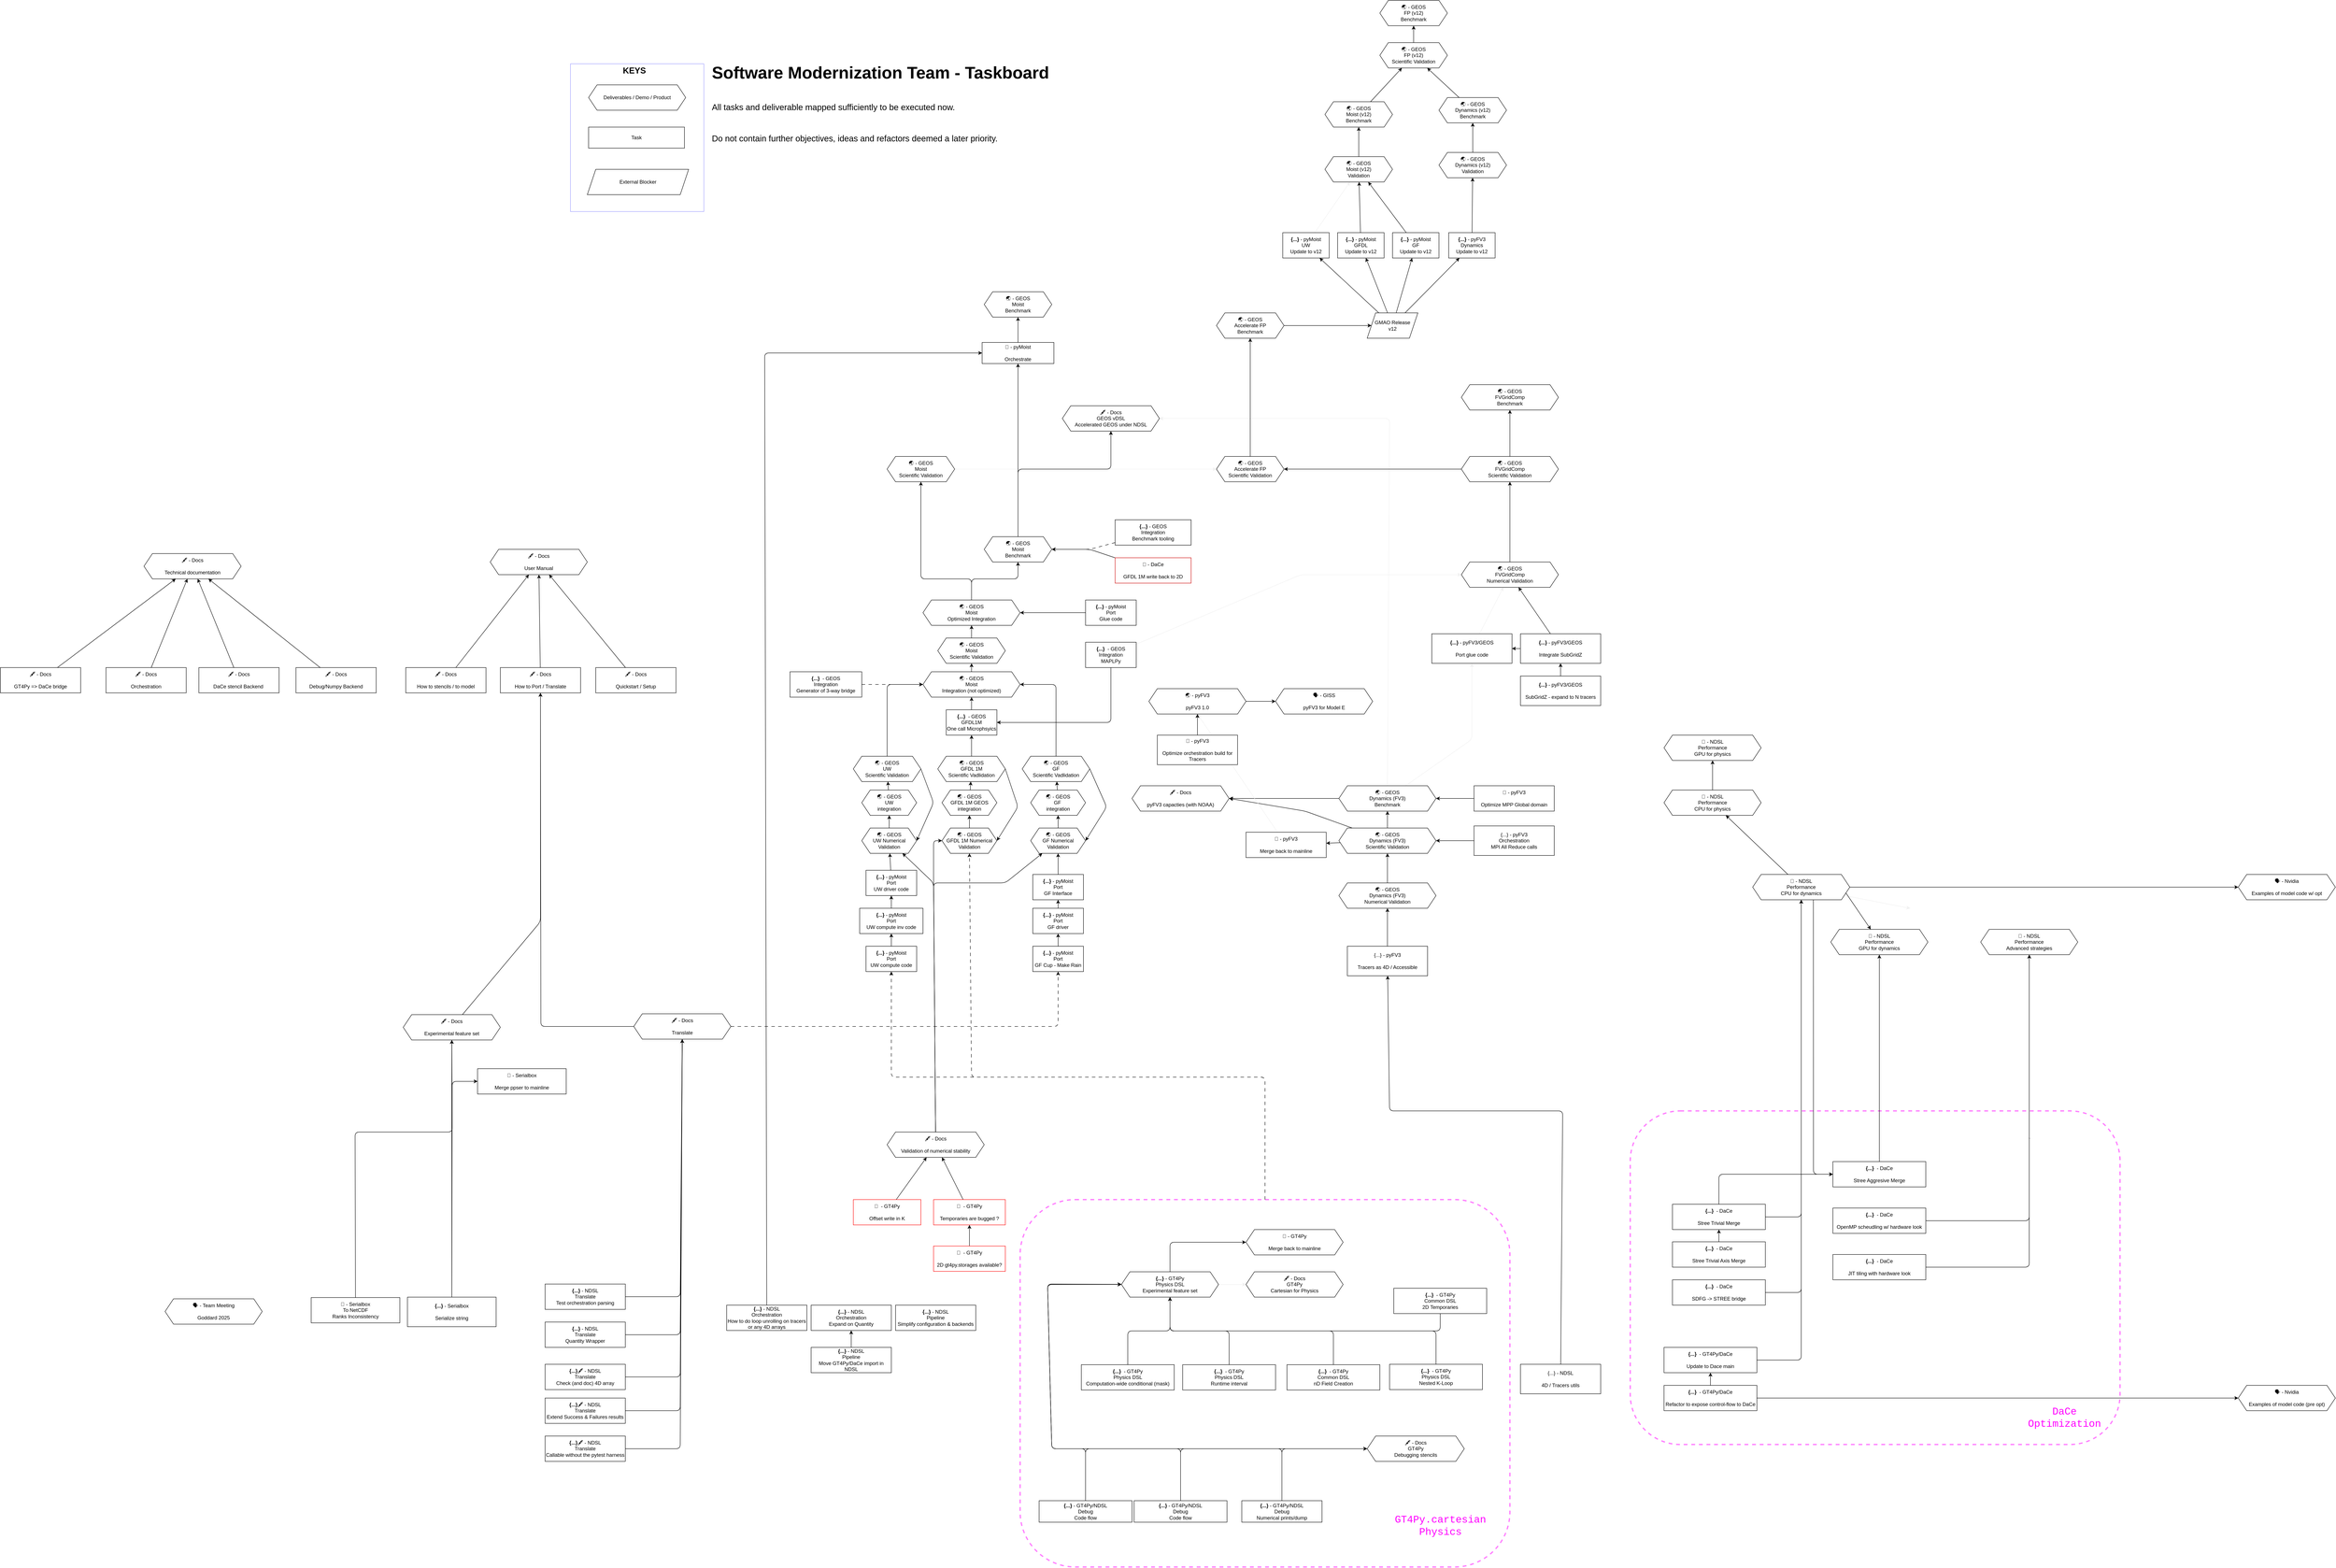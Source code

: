 <mxfile>
    <diagram id="Oi6eNHbNN4b7aSkW7Dm6" name="Page-1">
        <mxGraphModel dx="4875" dy="4030" grid="1" gridSize="10" guides="1" tooltips="1" connect="1" arrows="1" fold="1" page="0" pageScale="1" pageWidth="1169" pageHeight="827" math="0" shadow="0">
            <root>
                <mxCell id="0"/>
                <mxCell id="1" parent="0"/>
                <mxCell id="340" value="" style="rounded=1;whiteSpace=wrap;html=1;strokeColor=light-dark(#FF00FF,#66FFFF);dashed=1;fillColor=none;strokeWidth=3;opacity=50;" vertex="1" parent="1">
                    <mxGeometry x="2050" y="600" width="1160" height="790" as="geometry"/>
                </mxCell>
                <mxCell id="323" value="" style="rounded=1;whiteSpace=wrap;html=1;strokeColor=#FF00FF;dashed=1;fillColor=none;strokeWidth=3;opacity=50;" parent="1" vertex="1">
                    <mxGeometry x="605" y="810" width="1160" height="870" as="geometry"/>
                </mxCell>
                <mxCell id="31" style="edgeStyle=none;html=1;" parent="1" source="2" target="3" edge="1">
                    <mxGeometry relative="1" as="geometry"/>
                </mxCell>
                <mxCell id="2" value="🌏 - GEOS&lt;br&gt;UW Numerical Validation" style="shape=hexagon;perimeter=hexagonPerimeter2;whiteSpace=wrap;html=1;fixedSize=1;" parent="1" vertex="1">
                    <mxGeometry x="230" y="-70" width="130" height="60" as="geometry"/>
                </mxCell>
                <mxCell id="29" style="edgeStyle=none;html=1;" parent="1" source="3" target="4" edge="1">
                    <mxGeometry relative="1" as="geometry"/>
                </mxCell>
                <mxCell id="67" style="edgeStyle=none;html=1;exitX=1;exitY=0.5;exitDx=0;exitDy=0;entryX=1;entryY=0.5;entryDx=0;entryDy=0;" parent="1" source="4" target="2" edge="1">
                    <mxGeometry relative="1" as="geometry">
                        <Array as="points">
                            <mxPoint x="400" y="-130"/>
                        </Array>
                    </mxGeometry>
                </mxCell>
                <mxCell id="3" value="🌏 - GEOS&lt;br&gt;UW &lt;br&gt;integration" style="shape=hexagon;perimeter=hexagonPerimeter2;whiteSpace=wrap;html=1;fixedSize=1;" parent="1" vertex="1">
                    <mxGeometry x="230" y="-160" width="130" height="60" as="geometry"/>
                </mxCell>
                <mxCell id="25" style="edgeStyle=none;html=1;entryX=0;entryY=0.5;entryDx=0;entryDy=0;" parent="1" source="4" target="14" edge="1">
                    <mxGeometry relative="1" as="geometry">
                        <Array as="points">
                            <mxPoint x="290" y="-410"/>
                        </Array>
                    </mxGeometry>
                </mxCell>
                <mxCell id="4" value="🌏 - GEOS&lt;br&gt;UW &lt;br&gt;Scientific&amp;nbsp;Validation" style="shape=hexagon;perimeter=hexagonPerimeter2;whiteSpace=wrap;html=1;fixedSize=1;" parent="1" vertex="1">
                    <mxGeometry x="210" y="-240" width="160" height="60" as="geometry"/>
                </mxCell>
                <mxCell id="32" style="edgeStyle=none;html=1;" parent="1" source="5" target="6" edge="1">
                    <mxGeometry relative="1" as="geometry"/>
                </mxCell>
                <mxCell id="5" value="🌏 - GEOS&lt;br&gt;GFDL 1M Numerical Validation" style="shape=hexagon;perimeter=hexagonPerimeter2;whiteSpace=wrap;html=1;fixedSize=1;" parent="1" vertex="1">
                    <mxGeometry x="420" y="-70" width="130" height="60" as="geometry"/>
                </mxCell>
                <mxCell id="28" style="edgeStyle=none;html=1;" parent="1" source="6" target="7" edge="1">
                    <mxGeometry relative="1" as="geometry"/>
                </mxCell>
                <mxCell id="66" style="edgeStyle=none;html=1;exitX=1;exitY=0.5;exitDx=0;exitDy=0;entryX=1;entryY=0.5;entryDx=0;entryDy=0;" parent="1" source="7" target="5" edge="1">
                    <mxGeometry relative="1" as="geometry">
                        <Array as="points">
                            <mxPoint x="600" y="-120"/>
                        </Array>
                    </mxGeometry>
                </mxCell>
                <mxCell id="6" value="🌏 - GEOS&lt;br&gt;GFDL 1M&amp;nbsp;GEOS&lt;br&gt;integration" style="shape=hexagon;perimeter=hexagonPerimeter2;whiteSpace=wrap;html=1;fixedSize=1;" parent="1" vertex="1">
                    <mxGeometry x="420" y="-160" width="130" height="60" as="geometry"/>
                </mxCell>
                <mxCell id="26" style="edgeStyle=none;html=1;" parent="1" source="7" target="318" edge="1">
                    <mxGeometry relative="1" as="geometry">
                        <mxPoint x="485" y="-280" as="targetPoint"/>
                    </mxGeometry>
                </mxCell>
                <mxCell id="7" value="🌏 - GEOS&lt;span style=&quot;color: rgba(0, 0, 0, 0); font-family: monospace; font-size: 0px; text-align: start;&quot;&gt;%3CmxGraphModel%3E%3Croot%3E%3CmxCell%20id%3D%220%22%2F%3E%3CmxCell%20id%3D%221%22%20parent%3D%220%22%2F%3E%3CmxCell%20id%3D%222%22%20value%3D%22%F0%9F%8C%8F%26lt%3Bbr%26gt%3BGFDL%201M%26amp%3Bnbsp%3BGEOS%26lt%3Bbr%26gt%3BScientific%26amp%3Bnbsp%3BVadlidation%22%20style%3D%22shape%3Dhexagon%3Bperimeter%3DhexagonPerimeter2%3BwhiteSpace%3Dwrap%3Bhtml%3D1%3BfixedSize%3D1%3B%22%20vertex%3D%221%22%20parent%3D%221%22%3E%3CmxGeometry%20x%3D%22320%22%20y%3D%2210%22%20width%3D%22160%22%20height%3D%2260%22%20as%3D%22geometry%22%2F%3E%3C%2FmxCell%3E%3CmxCell%20id%3D%223%22%20value%3D%22%F0%9F%8C%8F%26lt%3Bbr%26gt%3BGF%20GEOS%26lt%3Bbr%26gt%3BScientific%26amp%3Bnbsp%3BVadlidation%22%20style%3D%22shape%3Dhexagon%3Bperimeter%3DhexagonPerimeter2%3BwhiteSpace%3Dwrap%3Bhtml%3D1%3BfixedSize%3D1%3B%22%20vertex%3D%221%22%20parent%3D%221%22%3E%3CmxGeometry%20x%3D%22505%22%20y%3D%2210%22%20width%3D%22160%22%20height%3D%2260%22%20as%3D%22geometry%22%2F%3E%3C%2FmxCell%3E%3C%2Froot%3E%3C%2FmxGraphModel%3E&lt;/span&gt;&lt;br&gt;GFDL 1M&lt;br&gt;Scientific&amp;nbsp;Vadlidation" style="shape=hexagon;perimeter=hexagonPerimeter2;whiteSpace=wrap;html=1;fixedSize=1;" parent="1" vertex="1">
                    <mxGeometry x="410" y="-240" width="160" height="60" as="geometry"/>
                </mxCell>
                <mxCell id="33" style="edgeStyle=none;html=1;" parent="1" source="8" target="9" edge="1">
                    <mxGeometry relative="1" as="geometry"/>
                </mxCell>
                <mxCell id="8" value="🌏 - GEOS&lt;br&gt;GF&amp;nbsp;Numerical Validation" style="shape=hexagon;perimeter=hexagonPerimeter2;whiteSpace=wrap;html=1;fixedSize=1;" parent="1" vertex="1">
                    <mxGeometry x="630" y="-70" width="130" height="60" as="geometry"/>
                </mxCell>
                <mxCell id="34" style="edgeStyle=none;html=1;" parent="1" source="9" target="10" edge="1">
                    <mxGeometry relative="1" as="geometry"/>
                </mxCell>
                <mxCell id="68" style="edgeStyle=none;html=1;exitX=1;exitY=0.5;exitDx=0;exitDy=0;entryX=1;entryY=0.5;entryDx=0;entryDy=0;" parent="1" source="10" target="8" edge="1">
                    <mxGeometry relative="1" as="geometry">
                        <Array as="points">
                            <mxPoint x="810" y="-120"/>
                        </Array>
                    </mxGeometry>
                </mxCell>
                <mxCell id="9" value="🌏 - GEOS&lt;br&gt;GF&amp;nbsp;&lt;br&gt;integration" style="shape=hexagon;perimeter=hexagonPerimeter2;whiteSpace=wrap;html=1;fixedSize=1;" parent="1" vertex="1">
                    <mxGeometry x="630" y="-160" width="130" height="60" as="geometry"/>
                </mxCell>
                <mxCell id="27" style="edgeStyle=none;html=1;entryX=1;entryY=0.5;entryDx=0;entryDy=0;" parent="1" source="10" target="14" edge="1">
                    <mxGeometry relative="1" as="geometry">
                        <Array as="points">
                            <mxPoint x="690" y="-410"/>
                        </Array>
                    </mxGeometry>
                </mxCell>
                <mxCell id="10" value="🌏 - GEOS&lt;br&gt;GF &lt;br&gt;Scientific&amp;nbsp;Vadlidation" style="shape=hexagon;perimeter=hexagonPerimeter2;whiteSpace=wrap;html=1;fixedSize=1;" parent="1" vertex="1">
                    <mxGeometry x="610" y="-240" width="160" height="60" as="geometry"/>
                </mxCell>
                <mxCell id="22" style="edgeStyle=none;html=1;" parent="1" source="13" target="15" edge="1">
                    <mxGeometry relative="1" as="geometry"/>
                </mxCell>
                <mxCell id="13" value="🌏 - GEOS&lt;br&gt;Moist&lt;br&gt;Scientific&amp;nbsp;Validation" style="shape=hexagon;perimeter=hexagonPerimeter2;whiteSpace=wrap;html=1;fixedSize=1;" parent="1" vertex="1">
                    <mxGeometry x="410" y="-520" width="160" height="60" as="geometry"/>
                </mxCell>
                <mxCell id="23" style="edgeStyle=none;html=1;" parent="1" source="14" target="13" edge="1">
                    <mxGeometry relative="1" as="geometry"/>
                </mxCell>
                <mxCell id="14" value="🌏 - GEOS&lt;br&gt;Moist&lt;br&gt;Integration (not optimized)" style="shape=hexagon;perimeter=hexagonPerimeter2;whiteSpace=wrap;html=1;fixedSize=1;" parent="1" vertex="1">
                    <mxGeometry x="375" y="-440" width="230" height="60" as="geometry"/>
                </mxCell>
                <mxCell id="20" style="edgeStyle=none;html=1;exitX=0.5;exitY=0;exitDx=0;exitDy=0;entryX=0.5;entryY=1;entryDx=0;entryDy=0;" parent="1" source="15" target="17" edge="1">
                    <mxGeometry relative="1" as="geometry">
                        <Array as="points">
                            <mxPoint x="490" y="-660"/>
                            <mxPoint x="600" y="-660"/>
                        </Array>
                    </mxGeometry>
                </mxCell>
                <mxCell id="21" style="edgeStyle=none;html=1;" parent="1" source="15" target="16" edge="1">
                    <mxGeometry relative="1" as="geometry">
                        <Array as="points">
                            <mxPoint x="490" y="-660"/>
                            <mxPoint x="370" y="-660"/>
                        </Array>
                    </mxGeometry>
                </mxCell>
                <mxCell id="15" value="🌏 - GEOS&lt;br&gt;Moist&lt;br&gt;Optimized Integration" style="shape=hexagon;perimeter=hexagonPerimeter2;whiteSpace=wrap;html=1;fixedSize=1;" parent="1" vertex="1">
                    <mxGeometry x="375" y="-610" width="230" height="60" as="geometry"/>
                </mxCell>
                <mxCell id="121" style="edgeStyle=none;html=1;strokeColor=#F0F0F0;" parent="1" source="16" target="186" edge="1">
                    <mxGeometry relative="1" as="geometry">
                        <mxPoint x="210" y="-1400" as="targetPoint"/>
                    </mxGeometry>
                </mxCell>
                <mxCell id="16" value="🌏 - GEOS&lt;br&gt;Moist&lt;br&gt;Scientific&amp;nbsp;Validation" style="shape=hexagon;perimeter=hexagonPerimeter2;whiteSpace=wrap;html=1;fixedSize=1;" parent="1" vertex="1">
                    <mxGeometry x="290" y="-950" width="160" height="60" as="geometry"/>
                </mxCell>
                <mxCell id="124" style="edgeStyle=none;html=1;entryX=0.5;entryY=1;entryDx=0;entryDy=0;" parent="1" source="17" target="52" edge="1">
                    <mxGeometry relative="1" as="geometry">
                        <Array as="points">
                            <mxPoint x="600" y="-920"/>
                            <mxPoint x="820" y="-920"/>
                        </Array>
                    </mxGeometry>
                </mxCell>
                <mxCell id="160" style="edgeStyle=none;html=1;entryX=0.5;entryY=1;entryDx=0;entryDy=0;" parent="1" source="17" target="166" edge="1">
                    <mxGeometry relative="1" as="geometry">
                        <mxPoint x="600" y="-1180" as="targetPoint"/>
                    </mxGeometry>
                </mxCell>
                <mxCell id="17" value="🌏 - GEOS&lt;br&gt;Moist&lt;br&gt;Benchmark" style="shape=hexagon;perimeter=hexagonPerimeter2;whiteSpace=wrap;html=1;fixedSize=1;" parent="1" vertex="1">
                    <mxGeometry x="520" y="-760" width="160" height="60" as="geometry"/>
                </mxCell>
                <mxCell id="19" style="edgeStyle=none;html=1;exitX=0;exitY=0.5;exitDx=0;exitDy=0;entryX=1;entryY=0.5;entryDx=0;entryDy=0;" parent="1" source="18" target="15" edge="1">
                    <mxGeometry relative="1" as="geometry"/>
                </mxCell>
                <mxCell id="18" value="&lt;b&gt;{...}&lt;/b&gt; - pyMoist&lt;br&gt;Port&lt;br&gt;Glue code" style="rounded=0;whiteSpace=wrap;html=1;" parent="1" vertex="1">
                    <mxGeometry x="760" y="-610" width="120" height="60" as="geometry"/>
                </mxCell>
                <mxCell id="84" style="edgeStyle=none;html=1;entryX=1;entryY=0.5;entryDx=0;entryDy=0;" parent="1" source="35" target="82" edge="1">
                    <mxGeometry relative="1" as="geometry"/>
                </mxCell>
                <mxCell id="125" style="edgeStyle=none;html=1;exitX=0.5;exitY=0;exitDx=0;exitDy=0;entryX=1;entryY=0.5;entryDx=0;entryDy=0;strokeColor=#F0F0F0;" parent="1" source="35" target="52" edge="1">
                    <mxGeometry relative="1" as="geometry">
                        <Array as="points">
                            <mxPoint x="1480" y="-1040"/>
                        </Array>
                    </mxGeometry>
                </mxCell>
                <mxCell id="138" style="edgeStyle=none;html=1;strokeColor=#F0F0F0;" parent="1" source="35" target="139" edge="1">
                    <mxGeometry relative="1" as="geometry">
                        <mxPoint x="2130" y="-880" as="targetPoint"/>
                        <Array as="points">
                            <mxPoint x="1675" y="-280"/>
                        </Array>
                    </mxGeometry>
                </mxCell>
                <mxCell id="35" value="🌏 - GEOS&lt;br&gt;Dynamics (FV3)&lt;br&gt;Benchmark" style="shape=hexagon;perimeter=hexagonPerimeter2;whiteSpace=wrap;html=1;fixedSize=1;" parent="1" vertex="1">
                    <mxGeometry x="1360" y="-170" width="230" height="60" as="geometry"/>
                </mxCell>
                <mxCell id="38" style="edgeStyle=none;html=1;" parent="1" source="36" target="35" edge="1">
                    <mxGeometry relative="1" as="geometry"/>
                </mxCell>
                <mxCell id="41" style="edgeStyle=none;html=1;" parent="1" source="36" target="40" edge="1">
                    <mxGeometry relative="1" as="geometry"/>
                </mxCell>
                <mxCell id="85" style="edgeStyle=none;html=1;entryX=1;entryY=0.5;entryDx=0;entryDy=0;" parent="1" source="36" target="82" edge="1">
                    <mxGeometry relative="1" as="geometry">
                        <mxPoint x="1730" y="-1010" as="targetPoint"/>
                        <Array as="points">
                            <mxPoint x="1280" y="-110"/>
                        </Array>
                    </mxGeometry>
                </mxCell>
                <mxCell id="36" value="🌏 - GEOS&lt;br&gt;Dynamics (FV3)&lt;br&gt;Scientific Validation" style="shape=hexagon;perimeter=hexagonPerimeter2;whiteSpace=wrap;html=1;fixedSize=1;" parent="1" vertex="1">
                    <mxGeometry x="1360" y="-70" width="230" height="60" as="geometry"/>
                </mxCell>
                <mxCell id="39" style="edgeStyle=none;html=1;" parent="1" source="37" target="36" edge="1">
                    <mxGeometry relative="1" as="geometry"/>
                </mxCell>
                <mxCell id="37" value="🌏 - GEOS&lt;br&gt;Dynamics (FV3)&lt;br&gt;Numerical Validation" style="shape=hexagon;perimeter=hexagonPerimeter2;whiteSpace=wrap;html=1;fixedSize=1;" parent="1" vertex="1">
                    <mxGeometry x="1360" y="60" width="230" height="60" as="geometry"/>
                </mxCell>
                <mxCell id="176" style="edgeStyle=none;html=1;strokeColor=#F0F0F0;entryX=0.5;entryY=1;entryDx=0;entryDy=0;" parent="1" source="40" target="109" edge="1">
                    <mxGeometry relative="1" as="geometry"/>
                </mxCell>
                <mxCell id="40" value="&lt;div&gt;&lt;/div&gt;🔀 - pyFV3&lt;br&gt;&lt;br&gt;Merge back to mainline" style="rounded=0;whiteSpace=wrap;html=1;" parent="1" vertex="1">
                    <mxGeometry x="1140" y="-60" width="190" height="60" as="geometry"/>
                </mxCell>
                <mxCell id="86" style="edgeStyle=none;html=1;" parent="1" source="42" target="35" edge="1">
                    <mxGeometry relative="1" as="geometry"/>
                </mxCell>
                <mxCell id="42" value="&lt;div&gt;&lt;/div&gt;🚀&amp;nbsp;- pyFV3&lt;br&gt;&lt;br&gt;Optimize MPP Global domain" style="rounded=0;whiteSpace=wrap;html=1;" parent="1" vertex="1">
                    <mxGeometry x="1680" y="-170" width="190" height="60" as="geometry"/>
                </mxCell>
                <mxCell id="232" style="edgeStyle=none;html=1;" parent="1" source="44" target="109" edge="1">
                    <mxGeometry relative="1" as="geometry"/>
                </mxCell>
                <mxCell id="44" value="&lt;div&gt;&lt;/div&gt;🚀&amp;nbsp;- pyFV3&lt;br&gt;&lt;br&gt;Optimize orchestration build for Tracers" style="rounded=0;whiteSpace=wrap;html=1;" parent="1" vertex="1">
                    <mxGeometry x="930" y="-290" width="190" height="70" as="geometry"/>
                </mxCell>
                <mxCell id="101" style="edgeStyle=none;html=1;strokeColor=#F0F0F0;" parent="1" source="45" edge="1">
                    <mxGeometry relative="1" as="geometry">
                        <mxPoint x="2713.197" y="120.205" as="targetPoint"/>
                    </mxGeometry>
                </mxCell>
                <mxCell id="255" style="edgeStyle=none;html=1;" parent="1" source="45" target="47" edge="1">
                    <mxGeometry relative="1" as="geometry"/>
                </mxCell>
                <mxCell id="289" style="edgeStyle=none;html=1;" parent="1" source="45" target="290" edge="1">
                    <mxGeometry relative="1" as="geometry">
                        <mxPoint x="2870" y="230" as="targetPoint"/>
                    </mxGeometry>
                </mxCell>
                <mxCell id="344" style="edgeStyle=none;html=1;exitX=1;exitY=0.75;exitDx=0;exitDy=0;" edge="1" parent="1" source="45" target="243">
                    <mxGeometry relative="1" as="geometry"/>
                </mxCell>
                <mxCell id="345" style="edgeStyle=none;html=1;exitX=0.625;exitY=1;exitDx=0;exitDy=0;" edge="1" parent="1" source="45" target="244">
                    <mxGeometry relative="1" as="geometry">
                        <Array as="points">
                            <mxPoint x="2484" y="750"/>
                        </Array>
                    </mxGeometry>
                </mxCell>
                <mxCell id="45" value="🚀&amp;nbsp;- NDSL&lt;br&gt;Performance&lt;br&gt;CPU for dynamics" style="shape=hexagon;perimeter=hexagonPerimeter2;whiteSpace=wrap;html=1;fixedSize=1;" parent="1" vertex="1">
                    <mxGeometry x="2340" y="40" width="230" height="60" as="geometry"/>
                </mxCell>
                <mxCell id="256" style="edgeStyle=none;html=1;" parent="1" source="47" target="48" edge="1">
                    <mxGeometry relative="1" as="geometry"/>
                </mxCell>
                <mxCell id="47" value="🚀&amp;nbsp;- NDSL&lt;br&gt;Performance&lt;br&gt;CPU for physics" style="shape=hexagon;perimeter=hexagonPerimeter2;whiteSpace=wrap;html=1;fixedSize=1;" parent="1" vertex="1">
                    <mxGeometry x="2130" y="-160" width="230" height="60" as="geometry"/>
                </mxCell>
                <mxCell id="48" value="🚀&amp;nbsp;- NDSL&lt;br&gt;Performance&lt;br&gt;GPU for physics" style="shape=hexagon;perimeter=hexagonPerimeter2;whiteSpace=wrap;html=1;fixedSize=1;" parent="1" vertex="1">
                    <mxGeometry x="2130" y="-290" width="230" height="60" as="geometry"/>
                </mxCell>
                <mxCell id="99" style="edgeStyle=none;html=1;" parent="1" source="49" target="222" edge="1">
                    <mxGeometry relative="1" as="geometry"/>
                </mxCell>
                <mxCell id="322" style="edgeStyle=none;html=1;" parent="1" source="49" target="321" edge="1">
                    <mxGeometry relative="1" as="geometry"/>
                </mxCell>
                <mxCell id="49" value="&lt;div&gt;&lt;/div&gt;&lt;b&gt;{...}&lt;/b&gt;&amp;nbsp; - GT4Py/DaCe&lt;br&gt;&lt;br&gt;Refactor to expose control-flow to DaCe" style="rounded=0;whiteSpace=wrap;html=1;" parent="1" vertex="1">
                    <mxGeometry x="2130" y="1250" width="220" height="60" as="geometry"/>
                </mxCell>
                <mxCell id="254" style="edgeStyle=none;html=1;" parent="1" source="50" target="45" edge="1">
                    <mxGeometry relative="1" as="geometry">
                        <Array as="points">
                            <mxPoint x="2455" y="1030"/>
                        </Array>
                    </mxGeometry>
                </mxCell>
                <mxCell id="50" value="&lt;div&gt;&lt;/div&gt;&lt;b&gt;{...}&lt;/b&gt;&amp;nbsp; - DaCe&lt;br&gt;&lt;br&gt;SDFG -&amp;gt; STREE bridge" style="rounded=0;whiteSpace=wrap;html=1;" parent="1" vertex="1">
                    <mxGeometry x="2150" y="1000" width="220" height="60" as="geometry"/>
                </mxCell>
                <mxCell id="52" value="🖋 - Docs&lt;br&gt;GEOS vDSL&lt;br&gt;Accelerated GEOS under NDSL" style="shape=hexagon;perimeter=hexagonPerimeter2;whiteSpace=wrap;html=1;fixedSize=1;" parent="1" vertex="1">
                    <mxGeometry x="705" y="-1070" width="230" height="60" as="geometry"/>
                </mxCell>
                <mxCell id="56" style="edgeStyle=none;html=1;entryX=1;entryY=0.5;entryDx=0;entryDy=0;" parent="1" source="54" target="17" edge="1">
                    <mxGeometry relative="1" as="geometry">
                        <Array as="points">
                            <mxPoint x="770" y="-730"/>
                        </Array>
                    </mxGeometry>
                </mxCell>
                <mxCell id="54" value="🐞&amp;nbsp;- DaCe&lt;br&gt;&lt;br&gt;GFDL 1M write back to 2D" style="rounded=0;whiteSpace=wrap;html=1;strokeColor=#CC0000;" parent="1" vertex="1">
                    <mxGeometry x="830" y="-710" width="180" height="60" as="geometry"/>
                </mxCell>
                <mxCell id="59" style="edgeStyle=none;html=1;" parent="1" source="58" target="258" edge="1">
                    <mxGeometry relative="1" as="geometry"/>
                </mxCell>
                <mxCell id="58" value="&lt;b&gt;{...}&lt;/b&gt;&amp;nbsp;- pyMoist&lt;br&gt;Port&lt;br&gt;UW compute code" style="rounded=0;whiteSpace=wrap;html=1;" parent="1" vertex="1">
                    <mxGeometry x="240" y="210" width="120" height="60" as="geometry"/>
                </mxCell>
                <mxCell id="65" style="edgeStyle=none;html=1;" parent="1" source="64" target="8" edge="1">
                    <mxGeometry relative="1" as="geometry"/>
                </mxCell>
                <mxCell id="64" value="&lt;b&gt;{...}&lt;/b&gt;&amp;nbsp;- pyMoist&lt;br&gt;Port&lt;br&gt;GF Interface" style="rounded=0;whiteSpace=wrap;html=1;" parent="1" vertex="1">
                    <mxGeometry x="635" y="40" width="120" height="60" as="geometry"/>
                </mxCell>
                <mxCell id="80" style="edgeStyle=none;html=1;entryX=0.5;entryY=1;entryDx=0;entryDy=0;dashed=1;dashPattern=8 8;" parent="1" source="323" target="58" edge="1">
                    <mxGeometry relative="1" as="geometry">
                        <Array as="points">
                            <mxPoint x="1185" y="520"/>
                            <mxPoint x="300" y="520"/>
                        </Array>
                    </mxGeometry>
                </mxCell>
                <mxCell id="182" style="edgeStyle=none;html=1;entryX=0.5;entryY=1;entryDx=0;entryDy=0;dashed=1;dashPattern=8 8;" parent="1" source="323" target="5" edge="1">
                    <mxGeometry relative="1" as="geometry">
                        <Array as="points">
                            <mxPoint x="1185" y="520"/>
                            <mxPoint x="490" y="520"/>
                        </Array>
                    </mxGeometry>
                </mxCell>
                <mxCell id="82" value="🖋 - Docs&lt;br&gt;&lt;br&gt;pyFV3 capacties (with NOAA)" style="shape=hexagon;perimeter=hexagonPerimeter2;whiteSpace=wrap;html=1;fixedSize=1;" parent="1" vertex="1">
                    <mxGeometry x="870" y="-170" width="230" height="60" as="geometry"/>
                </mxCell>
                <mxCell id="293" style="edgeStyle=none;html=1;" parent="1" source="109" target="292" edge="1">
                    <mxGeometry relative="1" as="geometry"/>
                </mxCell>
                <mxCell id="109" value="🌏&amp;nbsp;- pyFV3&lt;br&gt;&lt;br&gt;pyFV3 1.0" style="shape=hexagon;perimeter=hexagonPerimeter2;whiteSpace=wrap;html=1;fixedSize=1;" parent="1" vertex="1">
                    <mxGeometry x="910" y="-400" width="230" height="60" as="geometry"/>
                </mxCell>
                <mxCell id="122" style="edgeStyle=none;html=1;strokeColor=#F0F0F0;" parent="1" source="113" target="119" edge="1">
                    <mxGeometry relative="1" as="geometry"/>
                </mxCell>
                <object label="&lt;div&gt;&lt;/div&gt;&lt;b&gt;{...}&lt;/b&gt;&amp;nbsp;- pyMoist&lt;br&gt;UW&lt;br&gt;Update to v12" id="113">
                    <mxCell style="rounded=0;whiteSpace=wrap;html=1;" parent="1" vertex="1">
                        <mxGeometry x="1227" y="-1480" width="110" height="60" as="geometry"/>
                    </mxCell>
                </object>
                <mxCell id="123" style="edgeStyle=none;html=1;" parent="1" source="119" target="120" edge="1">
                    <mxGeometry relative="1" as="geometry"/>
                </mxCell>
                <mxCell id="119" value="🌏 - GEOS&lt;br&gt;Moist (v12)&lt;br&gt;Validation" style="shape=hexagon;perimeter=hexagonPerimeter2;whiteSpace=wrap;html=1;fixedSize=1;" parent="1" vertex="1">
                    <mxGeometry x="1327" y="-1660" width="160" height="60" as="geometry"/>
                </mxCell>
                <mxCell id="197" style="edgeStyle=none;html=1;" parent="1" source="120" target="196" edge="1">
                    <mxGeometry relative="1" as="geometry"/>
                </mxCell>
                <mxCell id="120" value="🌏 - GEOS&lt;br&gt;Moist (v12)&lt;br&gt;Benchmark" style="shape=hexagon;perimeter=hexagonPerimeter2;whiteSpace=wrap;html=1;fixedSize=1;" parent="1" vertex="1">
                    <mxGeometry x="1327" y="-1790" width="160" height="60" as="geometry"/>
                </mxCell>
                <mxCell id="229" style="edgeStyle=none;html=1;" parent="1" source="126" target="170" edge="1">
                    <mxGeometry relative="1" as="geometry"/>
                </mxCell>
                <mxCell id="126" value="&lt;div&gt;&lt;/div&gt;🐞&amp;nbsp; - GT4Py&lt;br&gt;&lt;br&gt;2D gt4py.storages available?" style="rounded=0;whiteSpace=wrap;html=1;strokeColor=#FF0000;" parent="1" vertex="1">
                    <mxGeometry x="400" y="920" width="170" height="60" as="geometry"/>
                </mxCell>
                <mxCell id="140" style="edgeStyle=none;html=1;strokeColor=#F0F0F0;entryX=0;entryY=0.5;entryDx=0;entryDy=0;" parent="1" source="128" target="141" edge="1">
                    <mxGeometry relative="1" as="geometry">
                        <mxPoint x="2382.564" y="-480" as="targetPoint"/>
                        <Array as="points">
                            <mxPoint x="1270" y="-670"/>
                        </Array>
                    </mxGeometry>
                </mxCell>
                <mxCell id="319" style="edgeStyle=none;html=1;entryX=1;entryY=0.5;entryDx=0;entryDy=0;" parent="1" source="128" target="318" edge="1">
                    <mxGeometry relative="1" as="geometry">
                        <Array as="points">
                            <mxPoint x="820" y="-320"/>
                        </Array>
                    </mxGeometry>
                </mxCell>
                <mxCell id="128" value="&lt;div&gt;&lt;/div&gt;&lt;b&gt;{...}&lt;/b&gt;&amp;nbsp; - GEOS&lt;br&gt;Integration&lt;br&gt;MAPLPy" style="rounded=0;whiteSpace=wrap;html=1;" parent="1" vertex="1">
                    <mxGeometry x="760" y="-510" width="120" height="60" as="geometry"/>
                </mxCell>
                <mxCell id="131" style="edgeStyle=none;html=1;dashed=1;dashPattern=8 8;" parent="1" source="130" target="14" edge="1">
                    <mxGeometry relative="1" as="geometry"/>
                </mxCell>
                <mxCell id="130" value="&lt;div&gt;&lt;/div&gt;&lt;b&gt;{...}&lt;/b&gt;&amp;nbsp; - GEOS&lt;br&gt;Integration&lt;br&gt;Generator of 3-way bridge" style="rounded=0;whiteSpace=wrap;html=1;" parent="1" vertex="1">
                    <mxGeometry x="60" y="-440" width="170" height="60" as="geometry"/>
                </mxCell>
                <mxCell id="133" style="edgeStyle=none;html=1;dashed=1;dashPattern=8 8;" parent="1" source="132" edge="1">
                    <mxGeometry relative="1" as="geometry">
                        <mxPoint x="680" y="-730" as="targetPoint"/>
                        <Array as="points">
                            <mxPoint x="770" y="-730"/>
                        </Array>
                    </mxGeometry>
                </mxCell>
                <mxCell id="132" value="&lt;b&gt;{...}&lt;/b&gt; - GEOS&lt;br&gt;Integration&lt;br&gt;Benchmark tooling" style="rounded=0;whiteSpace=wrap;html=1;" parent="1" vertex="1">
                    <mxGeometry x="830" y="-800" width="180" height="60" as="geometry"/>
                </mxCell>
                <mxCell id="142" style="edgeStyle=none;html=1;strokeColor=#F0F0F0;" parent="1" source="139" target="141" edge="1">
                    <mxGeometry relative="1" as="geometry"/>
                </mxCell>
                <mxCell id="139" value="&lt;div&gt;&lt;/div&gt;&lt;b&gt;{...}&lt;/b&gt; - pyFV3/GEOS&lt;br&gt;&lt;br&gt;Port glue code" style="rounded=0;whiteSpace=wrap;html=1;" parent="1" vertex="1">
                    <mxGeometry x="1580" y="-530" width="190" height="70" as="geometry"/>
                </mxCell>
                <mxCell id="144" style="edgeStyle=none;html=1;" parent="1" source="141" target="143" edge="1">
                    <mxGeometry relative="1" as="geometry"/>
                </mxCell>
                <mxCell id="141" value="🌏 - GEOS&lt;br&gt;FVGridComp&lt;br&gt;Numerical Validation" style="shape=hexagon;perimeter=hexagonPerimeter2;whiteSpace=wrap;html=1;fixedSize=1;" parent="1" vertex="1">
                    <mxGeometry x="1650" y="-700" width="230" height="60" as="geometry"/>
                </mxCell>
                <mxCell id="145" style="edgeStyle=none;html=1;" parent="1" source="143" target="146" edge="1">
                    <mxGeometry relative="1" as="geometry">
                        <mxPoint x="2990" y="-880.0" as="targetPoint"/>
                    </mxGeometry>
                </mxCell>
                <mxCell id="317" style="edgeStyle=none;html=1;" parent="1" source="143" target="186" edge="1">
                    <mxGeometry relative="1" as="geometry"/>
                </mxCell>
                <mxCell id="143" value="🌏 - GEOS&lt;br&gt;FVGridComp&lt;br&gt;Scientific Validation" style="shape=hexagon;perimeter=hexagonPerimeter2;whiteSpace=wrap;html=1;fixedSize=1;" parent="1" vertex="1">
                    <mxGeometry x="1650" y="-950" width="230" height="60" as="geometry"/>
                </mxCell>
                <mxCell id="146" value="🌏 - GEOS&lt;br&gt;FVGridComp&lt;br&gt;Benchmark" style="shape=hexagon;perimeter=hexagonPerimeter2;whiteSpace=wrap;html=1;fixedSize=1;" parent="1" vertex="1">
                    <mxGeometry x="1650" y="-1120" width="230" height="60" as="geometry"/>
                </mxCell>
                <mxCell id="148" value="🖋 - Docs&lt;br&gt;&lt;br&gt;User Manual" style="shape=hexagon;perimeter=rectanglePerimeter;whiteSpace=wrap;html=1;fixedSize=1;" parent="1" vertex="1">
                    <mxGeometry x="-650" y="-730" width="230" height="60" as="geometry"/>
                </mxCell>
                <mxCell id="152" value="&lt;div&gt;&lt;/div&gt;&lt;b&gt;{...}&lt;/b&gt; - NDSL&lt;br&gt;Orchestration&lt;br&gt;Expand on Quantity" style="rounded=0;whiteSpace=wrap;html=1;" parent="1" vertex="1">
                    <mxGeometry x="110" y="1060" width="190" height="60" as="geometry"/>
                </mxCell>
                <mxCell id="158" style="edgeStyle=none;html=1;" parent="1" source="153" target="148" edge="1">
                    <mxGeometry relative="1" as="geometry"/>
                </mxCell>
                <mxCell id="153" value="&lt;div&gt;&lt;/div&gt;🖋 - Docs&lt;br&gt;&lt;br&gt;How to stencils / to model" style="rounded=0;whiteSpace=wrap;html=1;" parent="1" vertex="1">
                    <mxGeometry x="-850" y="-450" width="190" height="60" as="geometry"/>
                </mxCell>
                <mxCell id="157" style="edgeStyle=none;html=1;" parent="1" source="154" target="148" edge="1">
                    <mxGeometry relative="1" as="geometry">
                        <mxPoint x="-640" y="-360" as="targetPoint"/>
                    </mxGeometry>
                </mxCell>
                <mxCell id="154" value="&lt;div&gt;&lt;/div&gt;🖋 - Docs&lt;br&gt;&lt;br&gt;How to Port / Translate" style="rounded=0;whiteSpace=wrap;html=1;" parent="1" vertex="1">
                    <mxGeometry x="-626" y="-450" width="190" height="60" as="geometry"/>
                </mxCell>
                <mxCell id="156" style="edgeStyle=none;html=1;" parent="1" source="155" target="148" edge="1">
                    <mxGeometry relative="1" as="geometry">
                        <mxPoint x="-630" y="-380" as="targetPoint"/>
                    </mxGeometry>
                </mxCell>
                <mxCell id="155" value="&lt;div&gt;&lt;/div&gt;🖋 - Docs&lt;br&gt;&lt;br&gt;Quickstart / Setup" style="rounded=0;whiteSpace=wrap;html=1;" parent="1" vertex="1">
                    <mxGeometry x="-400" y="-450" width="190" height="60" as="geometry"/>
                </mxCell>
                <mxCell id="165" style="edgeStyle=none;html=1;entryX=0;entryY=0.5;entryDx=0;entryDy=0;" parent="1" source="159" target="166" edge="1">
                    <mxGeometry relative="1" as="geometry">
                        <mxPoint x="680" y="-1210" as="targetPoint"/>
                        <Array as="points">
                            <mxPoint y="-1195"/>
                        </Array>
                    </mxGeometry>
                </mxCell>
                <mxCell id="159" value="&lt;div&gt;&lt;/div&gt;&lt;b&gt;{...}&lt;/b&gt; - NDSL&lt;br&gt;Orchestration&lt;br&gt;How to do loop unrolling on tracers or any 4D arrays" style="rounded=0;whiteSpace=wrap;html=1;" parent="1" vertex="1">
                    <mxGeometry x="-90" y="1060" width="190" height="60" as="geometry"/>
                </mxCell>
                <mxCell id="162" value="🌏 - GEOS&lt;br&gt;Moist&lt;br&gt;Benchmark" style="shape=hexagon;perimeter=hexagonPerimeter2;whiteSpace=wrap;html=1;fixedSize=1;" parent="1" vertex="1">
                    <mxGeometry x="520" y="-1340" width="160" height="60" as="geometry"/>
                </mxCell>
                <mxCell id="167" value="" style="edgeStyle=none;html=1;exitX=0.5;exitY=0;exitDx=0;exitDy=0;" parent="1" source="166" target="162" edge="1">
                    <mxGeometry relative="1" as="geometry"/>
                </mxCell>
                <mxCell id="166" value="🚀&amp;nbsp;- pyMoist&lt;br&gt;&lt;br&gt;Orchestrate&lt;div&gt;&lt;/div&gt;" style="rounded=0;whiteSpace=wrap;html=1;" parent="1" vertex="1">
                    <mxGeometry x="515" y="-1220" width="170" height="50" as="geometry"/>
                </mxCell>
                <mxCell id="299" style="edgeStyle=none;html=1;" parent="1" source="170" target="297" edge="1">
                    <mxGeometry relative="1" as="geometry"/>
                </mxCell>
                <mxCell id="170" value="&lt;div&gt;&lt;/div&gt;🐞&amp;nbsp; - GT4Py&lt;br&gt;&lt;br&gt;Temporaries are bugged ?" style="rounded=0;whiteSpace=wrap;html=1;strokeColor=#FF0000;" parent="1" vertex="1">
                    <mxGeometry x="400" y="810" width="170" height="60" as="geometry"/>
                </mxCell>
                <mxCell id="174" value="&lt;div&gt;&lt;/div&gt;&lt;b&gt;{...}&lt;/b&gt; - NDSL&lt;br&gt;Pipeline&lt;br&gt;Simplify configuration &amp;amp; backends" style="rounded=0;whiteSpace=wrap;html=1;" parent="1" vertex="1">
                    <mxGeometry x="310" y="1060" width="190" height="60" as="geometry"/>
                </mxCell>
                <mxCell id="337" value="" style="edgeStyle=none;html=1;" edge="1" parent="1" source="175" target="152">
                    <mxGeometry relative="1" as="geometry"/>
                </mxCell>
                <mxCell id="175" value="&lt;div&gt;&lt;/div&gt;&lt;b&gt;{...}&lt;/b&gt; - NDSL&lt;br&gt;Pipeline&lt;br&gt;Move GT4Py/DaCe import in NDSL" style="rounded=0;whiteSpace=wrap;html=1;" parent="1" vertex="1">
                    <mxGeometry x="110" y="1160" width="190" height="60" as="geometry"/>
                </mxCell>
                <mxCell id="178" style="edgeStyle=none;html=1;" parent="1" source="177" target="36" edge="1">
                    <mxGeometry relative="1" as="geometry"/>
                </mxCell>
                <mxCell id="177" value="&lt;div&gt;&lt;/div&gt;{...} - pyFV3&lt;br&gt;Orchestration&lt;br&gt;MPI All Reduce calls" style="rounded=0;whiteSpace=wrap;html=1;" parent="1" vertex="1">
                    <mxGeometry x="1680" y="-75" width="190" height="70" as="geometry"/>
                </mxCell>
                <mxCell id="190" style="edgeStyle=none;html=1;" parent="1" source="186" target="189" edge="1">
                    <mxGeometry relative="1" as="geometry">
                        <mxPoint x="1220" y="-1730" as="targetPoint"/>
                    </mxGeometry>
                </mxCell>
                <mxCell id="186" value="🌏 - GEOS&lt;br&gt;Accelerate FP&lt;br&gt;Scientific Validation" style="shape=hexagon;perimeter=hexagonPerimeter2;whiteSpace=wrap;html=1;fixedSize=1;" parent="1" vertex="1">
                    <mxGeometry x="1070" y="-950" width="160" height="60" as="geometry"/>
                </mxCell>
                <mxCell id="201" style="edgeStyle=none;html=1;" parent="1" source="189" target="214" edge="1">
                    <mxGeometry relative="1" as="geometry">
                        <mxPoint x="1000" y="-1260" as="sourcePoint"/>
                    </mxGeometry>
                </mxCell>
                <mxCell id="189" value="🌏 - GEOS&lt;br&gt;Accelerate FP&lt;br&gt;Benchmark" style="shape=hexagon;perimeter=hexagonPerimeter2;whiteSpace=wrap;html=1;fixedSize=1;" parent="1" vertex="1">
                    <mxGeometry x="1070" y="-1290" width="160" height="60" as="geometry"/>
                </mxCell>
                <mxCell id="195" style="edgeStyle=none;html=1;" parent="1" source="192" target="194" edge="1">
                    <mxGeometry relative="1" as="geometry"/>
                </mxCell>
                <mxCell id="192" value="🌏 - GEOS&lt;br&gt;Dynamics (v12)&lt;br&gt;Validation" style="shape=hexagon;perimeter=hexagonPerimeter2;whiteSpace=wrap;html=1;fixedSize=1;" parent="1" vertex="1">
                    <mxGeometry x="1597" y="-1670" width="160" height="60" as="geometry"/>
                </mxCell>
                <mxCell id="198" style="edgeStyle=none;html=1;" parent="1" source="194" target="196" edge="1">
                    <mxGeometry relative="1" as="geometry"/>
                </mxCell>
                <mxCell id="194" value="🌏 - GEOS&lt;br&gt;Dynamics (v12)&lt;br&gt;Benchmark" style="shape=hexagon;perimeter=hexagonPerimeter2;whiteSpace=wrap;html=1;fixedSize=1;" parent="1" vertex="1">
                    <mxGeometry x="1597" y="-1800" width="160" height="60" as="geometry"/>
                </mxCell>
                <mxCell id="200" style="edgeStyle=none;html=1;" parent="1" source="196" target="199" edge="1">
                    <mxGeometry relative="1" as="geometry"/>
                </mxCell>
                <mxCell id="196" value="🌏 - GEOS&lt;br&gt;FP (v12)&lt;br&gt;Scientific Validation" style="shape=hexagon;perimeter=hexagonPerimeter2;whiteSpace=wrap;html=1;fixedSize=1;" parent="1" vertex="1">
                    <mxGeometry x="1457" y="-1930" width="160" height="60" as="geometry"/>
                </mxCell>
                <mxCell id="199" value="🌏 - GEOS&lt;br&gt;FP (v12)&lt;br&gt;Benchmark" style="shape=hexagon;perimeter=hexagonPerimeter2;whiteSpace=wrap;html=1;fixedSize=1;" parent="1" vertex="1">
                    <mxGeometry x="1457" y="-2030" width="160" height="60" as="geometry"/>
                </mxCell>
                <mxCell id="203" style="edgeStyle=none;html=1;" parent="1" source="202" target="119" edge="1">
                    <mxGeometry relative="1" as="geometry"/>
                </mxCell>
                <object label="&lt;div&gt;&lt;/div&gt;&lt;b&gt;{...}&lt;/b&gt;&amp;nbsp;- pyMoist&lt;br&gt;GFDL&lt;br&gt;Update to v12" id="202">
                    <mxCell style="rounded=0;whiteSpace=wrap;html=1;" parent="1" vertex="1">
                        <mxGeometry x="1357" y="-1480" width="110" height="60" as="geometry"/>
                    </mxCell>
                </object>
                <mxCell id="206" style="edgeStyle=none;html=1;" parent="1" source="204" target="119" edge="1">
                    <mxGeometry relative="1" as="geometry"/>
                </mxCell>
                <object label="&lt;div&gt;&lt;/div&gt;&lt;b&gt;{...}&lt;/b&gt;&amp;nbsp;- pyMoist&lt;br&gt;GF&lt;br&gt;Update to v12" id="204">
                    <mxCell style="rounded=0;whiteSpace=wrap;html=1;" parent="1" vertex="1">
                        <mxGeometry x="1487" y="-1480" width="110" height="60" as="geometry"/>
                    </mxCell>
                </object>
                <mxCell id="208" style="edgeStyle=none;html=1;" parent="1" source="207" target="192" edge="1">
                    <mxGeometry relative="1" as="geometry"/>
                </mxCell>
                <object label="&lt;div&gt;&lt;/div&gt;&lt;b&gt;{...}&lt;/b&gt;&amp;nbsp;- pyFV3&lt;br&gt;Dynamics&lt;br&gt;Update to v12" id="207">
                    <mxCell style="rounded=0;whiteSpace=wrap;html=1;" parent="1" vertex="1">
                        <mxGeometry x="1620" y="-1480" width="110" height="60" as="geometry"/>
                    </mxCell>
                </object>
                <mxCell id="215" style="edgeStyle=none;html=1;" parent="1" source="214" target="113" edge="1">
                    <mxGeometry relative="1" as="geometry"/>
                </mxCell>
                <mxCell id="216" style="edgeStyle=none;html=1;" parent="1" source="214" target="202" edge="1">
                    <mxGeometry relative="1" as="geometry"/>
                </mxCell>
                <mxCell id="217" style="edgeStyle=none;html=1;" parent="1" source="214" target="204" edge="1">
                    <mxGeometry relative="1" as="geometry"/>
                </mxCell>
                <mxCell id="218" style="edgeStyle=none;html=1;" parent="1" source="214" target="207" edge="1">
                    <mxGeometry relative="1" as="geometry"/>
                </mxCell>
                <mxCell id="214" value="GMAO Release&lt;br&gt;v12" style="shape=parallelogram;perimeter=parallelogramPerimeter;whiteSpace=wrap;html=1;fixedSize=1;" parent="1" vertex="1">
                    <mxGeometry x="1427" y="-1290" width="120" height="60" as="geometry"/>
                </mxCell>
                <mxCell id="223" style="edgeStyle=none;html=1;" parent="1" source="222" target="45" edge="1">
                    <mxGeometry relative="1" as="geometry">
                        <Array as="points">
                            <mxPoint x="2455" y="1190"/>
                        </Array>
                    </mxGeometry>
                </mxCell>
                <mxCell id="222" value="&lt;div&gt;&lt;/div&gt;&lt;b&gt;{...}&lt;/b&gt;&amp;nbsp; - GT4Py/DaCe&lt;br&gt;&lt;br&gt;Update to Dace main" style="rounded=0;whiteSpace=wrap;html=1;" parent="1" vertex="1">
                    <mxGeometry x="2130" y="1160" width="220" height="60" as="geometry"/>
                </mxCell>
                <mxCell id="228" style="edgeStyle=none;html=1;" parent="1" source="224" target="45" edge="1">
                    <mxGeometry relative="1" as="geometry">
                        <Array as="points">
                            <mxPoint x="2455" y="851"/>
                        </Array>
                    </mxGeometry>
                </mxCell>
                <mxCell id="225" value="&lt;div&gt;&lt;/div&gt;&lt;b&gt;{...}&lt;/b&gt;&amp;nbsp; - DaCe&lt;br&gt;&lt;br&gt;Stree Trivial Axis Merge" style="rounded=0;whiteSpace=wrap;html=1;" parent="1" vertex="1">
                    <mxGeometry x="2150" y="910" width="220" height="60" as="geometry"/>
                </mxCell>
                <mxCell id="285" style="edgeStyle=none;html=1;" parent="1" source="233" target="284" edge="1">
                    <mxGeometry relative="1" as="geometry"/>
                </mxCell>
                <mxCell id="287" style="edgeStyle=none;html=1;" parent="1" source="233" target="234" edge="1">
                    <mxGeometry relative="1" as="geometry">
                        <Array as="points">
                            <mxPoint x="-740" y="530"/>
                        </Array>
                    </mxGeometry>
                </mxCell>
                <mxCell id="233" value="&lt;div&gt;&lt;/div&gt;&lt;b&gt;{...}&lt;/b&gt; - Serialbox&lt;br&gt;&lt;br&gt;Serialize string" style="rounded=0;whiteSpace=wrap;html=1;" parent="1" vertex="1">
                    <mxGeometry x="-846" y="1041" width="210" height="70" as="geometry"/>
                </mxCell>
                <mxCell id="234" value="&lt;div&gt;&lt;/div&gt;🔀&amp;nbsp;- Serialbox&lt;br&gt;&lt;br&gt;Merge ppser to mainline" style="rounded=0;whiteSpace=wrap;html=1;" parent="1" vertex="1">
                    <mxGeometry x="-680" y="500" width="210" height="60" as="geometry"/>
                </mxCell>
                <mxCell id="286" style="edgeStyle=none;html=1;" parent="1" source="235" target="284" edge="1">
                    <mxGeometry relative="1" as="geometry">
                        <Array as="points">
                            <mxPoint x="-970" y="650"/>
                            <mxPoint x="-740" y="650"/>
                        </Array>
                    </mxGeometry>
                </mxCell>
                <mxCell id="235" value="&lt;div&gt;&lt;/div&gt;🐞&amp;nbsp;- Serialbox&lt;br&gt;To NetCDF&lt;br&gt;Ranks Inconsistency" style="rounded=0;whiteSpace=wrap;html=1;" parent="1" vertex="1">
                    <mxGeometry x="-1074" y="1042" width="210" height="60" as="geometry"/>
                </mxCell>
                <mxCell id="236" value="🖋 - Docs&lt;br&gt;&lt;br&gt;Technical documentation" style="shape=hexagon;perimeter=rectanglePerimeter;whiteSpace=wrap;html=1;fixedSize=1;" parent="1" vertex="1">
                    <mxGeometry x="-1470" y="-720" width="230" height="60" as="geometry"/>
                </mxCell>
                <mxCell id="237" style="edgeStyle=none;html=1;" parent="1" source="238" target="236" edge="1">
                    <mxGeometry relative="1" as="geometry"/>
                </mxCell>
                <mxCell id="238" value="&lt;div&gt;&lt;/div&gt;🖋 - Docs&lt;br&gt;&lt;br&gt;Orchestration" style="rounded=0;whiteSpace=wrap;html=1;" parent="1" vertex="1">
                    <mxGeometry x="-1560" y="-450" width="190" height="60" as="geometry"/>
                </mxCell>
                <mxCell id="239" style="edgeStyle=none;html=1;" parent="1" source="240" target="236" edge="1">
                    <mxGeometry relative="1" as="geometry">
                        <mxPoint x="-1350" y="-360" as="targetPoint"/>
                    </mxGeometry>
                </mxCell>
                <mxCell id="240" value="&lt;div&gt;&lt;/div&gt;🖋 - Docs&lt;br&gt;&lt;br&gt;DaCe stencil Backend&amp;nbsp;" style="rounded=0;whiteSpace=wrap;html=1;" parent="1" vertex="1">
                    <mxGeometry x="-1340" y="-450" width="190" height="60" as="geometry"/>
                </mxCell>
                <mxCell id="241" style="edgeStyle=none;html=1;" parent="1" source="242" target="236" edge="1">
                    <mxGeometry relative="1" as="geometry">
                        <mxPoint x="-1340" y="-380" as="targetPoint"/>
                    </mxGeometry>
                </mxCell>
                <mxCell id="242" value="&lt;div&gt;&lt;/div&gt;🖋 - Docs&lt;br&gt;&lt;br&gt;Debug/Numpy Backend" style="rounded=0;whiteSpace=wrap;html=1;" parent="1" vertex="1">
                    <mxGeometry x="-1110" y="-450" width="190" height="60" as="geometry"/>
                </mxCell>
                <mxCell id="243" value="🚀&amp;nbsp;- NDSL&lt;br&gt;Performance&lt;br&gt;GPU for dynamics" style="shape=hexagon;perimeter=hexagonPerimeter2;whiteSpace=wrap;html=1;fixedSize=1;" parent="1" vertex="1">
                    <mxGeometry x="2525" y="170" width="230" height="60" as="geometry"/>
                </mxCell>
                <mxCell id="246" style="edgeStyle=none;html=1;" parent="1" source="244" target="243" edge="1">
                    <mxGeometry relative="1" as="geometry">
                        <mxPoint x="2650" y="-230" as="targetPoint"/>
                    </mxGeometry>
                </mxCell>
                <mxCell id="252" value="`" style="edgeStyle=none;html=1;" parent="1" source="247" target="251" edge="1">
                    <mxGeometry relative="1" as="geometry">
                        <Array as="points">
                            <mxPoint x="2995" y="860"/>
                        </Array>
                    </mxGeometry>
                </mxCell>
                <mxCell id="247" value="&lt;div&gt;&lt;/div&gt;&lt;b&gt;{...}&lt;/b&gt;&amp;nbsp; - DaCe&lt;br&gt;&lt;br&gt;OpenMP scheudling w/ hardware look" style="rounded=0;whiteSpace=wrap;html=1;" parent="1" vertex="1">
                    <mxGeometry x="2530" y="830" width="220" height="60" as="geometry"/>
                </mxCell>
                <mxCell id="253" style="edgeStyle=none;html=1;" parent="1" source="248" target="251" edge="1">
                    <mxGeometry relative="1" as="geometry">
                        <Array as="points">
                            <mxPoint x="2995" y="970"/>
                        </Array>
                    </mxGeometry>
                </mxCell>
                <mxCell id="248" value="&lt;div&gt;&lt;/div&gt;&lt;b&gt;{...}&lt;/b&gt;&amp;nbsp; - DaCe&lt;br&gt;&lt;br&gt;JIT tiling with hardware look" style="rounded=0;whiteSpace=wrap;html=1;" parent="1" vertex="1">
                    <mxGeometry x="2530" y="940" width="220" height="60" as="geometry"/>
                </mxCell>
                <mxCell id="251" value="🚀&amp;nbsp;- NDSL&lt;br&gt;Performance&lt;br&gt;Advanced strategies" style="shape=hexagon;perimeter=hexagonPerimeter2;whiteSpace=wrap;html=1;fixedSize=1;" parent="1" vertex="1">
                    <mxGeometry x="2880" y="170" width="230" height="60" as="geometry"/>
                </mxCell>
                <mxCell id="260" style="edgeStyle=none;html=1;" parent="1" source="257" target="2" edge="1">
                    <mxGeometry relative="1" as="geometry"/>
                </mxCell>
                <mxCell id="257" value="&lt;b&gt;{...}&lt;/b&gt;&amp;nbsp;- pyMoist&lt;br&gt;Port&lt;br&gt;UW driver&amp;nbsp;code" style="rounded=0;whiteSpace=wrap;html=1;" parent="1" vertex="1">
                    <mxGeometry x="240" y="30" width="120" height="60" as="geometry"/>
                </mxCell>
                <mxCell id="259" style="edgeStyle=none;html=1;" parent="1" source="258" target="257" edge="1">
                    <mxGeometry relative="1" as="geometry"/>
                </mxCell>
                <mxCell id="258" value="&lt;b&gt;{...}&lt;/b&gt;&amp;nbsp;- pyMoist&lt;br&gt;Port&lt;br&gt;UW compute inv code" style="rounded=0;whiteSpace=wrap;html=1;" parent="1" vertex="1">
                    <mxGeometry x="225" y="120" width="150" height="60" as="geometry"/>
                </mxCell>
                <mxCell id="279" style="edgeStyle=none;html=1;" parent="1" source="261" target="276" edge="1">
                    <mxGeometry relative="1" as="geometry">
                        <Array as="points">
                            <mxPoint x="-200" y="1040"/>
                        </Array>
                    </mxGeometry>
                </mxCell>
                <mxCell id="261" value="&lt;div&gt;&lt;/div&gt;&lt;b&gt;{...}&lt;/b&gt; - NDSL&lt;br&gt;Translate&lt;br&gt;Test orchestration parsing" style="rounded=0;whiteSpace=wrap;html=1;" parent="1" vertex="1">
                    <mxGeometry x="-520" y="1010" width="190" height="60" as="geometry"/>
                </mxCell>
                <mxCell id="280" style="edgeStyle=none;html=1;" parent="1" source="262" target="276" edge="1">
                    <mxGeometry relative="1" as="geometry">
                        <Array as="points">
                            <mxPoint x="-200" y="1130"/>
                        </Array>
                    </mxGeometry>
                </mxCell>
                <mxCell id="262" value="&lt;div&gt;&lt;/div&gt;&lt;b&gt;{...}&lt;/b&gt; - NDSL&lt;br&gt;Translate&lt;br&gt;Quantity Wrapper" style="rounded=0;whiteSpace=wrap;html=1;" parent="1" vertex="1">
                    <mxGeometry x="-520" y="1100" width="190" height="60" as="geometry"/>
                </mxCell>
                <mxCell id="264" style="edgeStyle=none;html=1;" parent="1" source="263" target="141" edge="1">
                    <mxGeometry relative="1" as="geometry"/>
                </mxCell>
                <mxCell id="336" value="" style="edgeStyle=none;html=1;" edge="1" parent="1" source="263" target="139">
                    <mxGeometry relative="1" as="geometry"/>
                </mxCell>
                <mxCell id="263" value="&lt;div&gt;&lt;/div&gt;&lt;b&gt;{...}&lt;/b&gt; - pyFV3/GEOS&lt;br&gt;&lt;br&gt;Integrate SubGridZ" style="rounded=0;whiteSpace=wrap;html=1;" parent="1" vertex="1">
                    <mxGeometry x="1790" y="-530" width="190" height="70" as="geometry"/>
                </mxCell>
                <mxCell id="266" style="edgeStyle=none;html=1;" parent="1" source="265" target="263" edge="1">
                    <mxGeometry relative="1" as="geometry"/>
                </mxCell>
                <mxCell id="265" value="&lt;div&gt;&lt;/div&gt;&lt;b&gt;{...}&lt;/b&gt; - pyFV3/GEOS&lt;br&gt;&lt;br&gt;SubGridZ - expand to N tracers" style="rounded=0;whiteSpace=wrap;html=1;" parent="1" vertex="1">
                    <mxGeometry x="1790" y="-430" width="190" height="70" as="geometry"/>
                </mxCell>
                <mxCell id="268" style="edgeStyle=none;html=1;" parent="1" source="267" target="37" edge="1">
                    <mxGeometry relative="1" as="geometry"/>
                </mxCell>
                <mxCell id="267" value="&lt;div&gt;&lt;/div&gt;{...} - pyFV3&lt;br&gt;&lt;br&gt;Tracers as 4D / Accessible" style="rounded=0;whiteSpace=wrap;html=1;" parent="1" vertex="1">
                    <mxGeometry x="1380" y="210" width="190" height="70" as="geometry"/>
                </mxCell>
                <mxCell id="271" style="edgeStyle=none;html=1;" parent="1" source="269" target="267" edge="1">
                    <mxGeometry relative="1" as="geometry">
                        <Array as="points">
                            <mxPoint x="1890" y="600"/>
                            <mxPoint x="1480" y="600"/>
                        </Array>
                    </mxGeometry>
                </mxCell>
                <mxCell id="269" value="&lt;div&gt;&lt;/div&gt;{...} - NDSL&lt;br&gt;&lt;br&gt;4D / Tracers utils" style="rounded=0;whiteSpace=wrap;html=1;" parent="1" vertex="1">
                    <mxGeometry x="1790" y="1200" width="190" height="70" as="geometry"/>
                </mxCell>
                <mxCell id="281" style="edgeStyle=none;html=1;" parent="1" source="272" target="276" edge="1">
                    <mxGeometry relative="1" as="geometry">
                        <Array as="points">
                            <mxPoint x="-200" y="1230"/>
                        </Array>
                    </mxGeometry>
                </mxCell>
                <mxCell id="272" value="&lt;div&gt;&lt;/div&gt;&lt;b&gt;{...}&lt;/b&gt;🖋&amp;nbsp;- NDSL&lt;br&gt;Translate&lt;br&gt;Check (and doc) 4D array" style="rounded=0;whiteSpace=wrap;html=1;" parent="1" vertex="1">
                    <mxGeometry x="-520" y="1200" width="190" height="60" as="geometry"/>
                </mxCell>
                <mxCell id="282" style="edgeStyle=none;html=1;" parent="1" source="273" target="276" edge="1">
                    <mxGeometry relative="1" as="geometry">
                        <Array as="points">
                            <mxPoint x="-200" y="1310"/>
                        </Array>
                    </mxGeometry>
                </mxCell>
                <mxCell id="273" value="&lt;div&gt;&lt;/div&gt;&lt;b&gt;{...}&lt;/b&gt;🖋&amp;nbsp;- NDSL&lt;br&gt;Translate&lt;br&gt;Extend Success &amp;amp; Failures results" style="rounded=0;whiteSpace=wrap;html=1;" parent="1" vertex="1">
                    <mxGeometry x="-520" y="1280" width="190" height="60" as="geometry"/>
                </mxCell>
                <mxCell id="283" style="edgeStyle=none;html=1;" parent="1" source="274" target="276" edge="1">
                    <mxGeometry relative="1" as="geometry">
                        <Array as="points">
                            <mxPoint x="-200" y="1400"/>
                        </Array>
                    </mxGeometry>
                </mxCell>
                <mxCell id="274" value="&lt;div&gt;&lt;/div&gt;&lt;b&gt;{...}&lt;/b&gt;🖋&amp;nbsp;- NDSL&lt;br&gt;Translate&lt;br&gt;Callable without the pytest harness" style="rounded=0;whiteSpace=wrap;html=1;" parent="1" vertex="1">
                    <mxGeometry x="-520" y="1370" width="190" height="60" as="geometry"/>
                </mxCell>
                <mxCell id="277" style="edgeStyle=none;html=1;" parent="1" source="276" target="154" edge="1">
                    <mxGeometry relative="1" as="geometry">
                        <Array as="points">
                            <mxPoint x="-530" y="400"/>
                        </Array>
                    </mxGeometry>
                </mxCell>
                <mxCell id="278" style="edgeStyle=none;html=1;dashed=1;dashPattern=8 8;" parent="1" source="276" target="313" edge="1">
                    <mxGeometry relative="1" as="geometry">
                        <Array as="points">
                            <mxPoint x="695" y="400"/>
                        </Array>
                    </mxGeometry>
                </mxCell>
                <mxCell id="276" value="🖋&amp;nbsp;- Docs&lt;br&gt;&lt;br&gt;Translate" style="shape=hexagon;perimeter=hexagonPerimeter2;whiteSpace=wrap;html=1;fixedSize=1;" parent="1" vertex="1">
                    <mxGeometry x="-310" y="370" width="230" height="60" as="geometry"/>
                </mxCell>
                <mxCell id="288" style="edgeStyle=none;html=1;" parent="1" source="284" target="154" edge="1">
                    <mxGeometry relative="1" as="geometry">
                        <Array as="points">
                            <mxPoint x="-531" y="152"/>
                        </Array>
                    </mxGeometry>
                </mxCell>
                <mxCell id="284" value="🖋&amp;nbsp;- Docs&lt;br&gt;&lt;br&gt;Experimental feature set" style="shape=hexagon;perimeter=hexagonPerimeter2;whiteSpace=wrap;html=1;fixedSize=1;" parent="1" vertex="1">
                    <mxGeometry x="-856" y="372" width="230" height="60" as="geometry"/>
                </mxCell>
                <mxCell id="290" value="🗣&amp;nbsp;- Nvidia&lt;br&gt;&lt;br&gt;Examples of model code w/ opt" style="shape=hexagon;perimeter=hexagonPerimeter2;whiteSpace=wrap;html=1;fixedSize=1;" parent="1" vertex="1">
                    <mxGeometry x="3490" y="40" width="230" height="60" as="geometry"/>
                </mxCell>
                <mxCell id="291" value="🗣&amp;nbsp;- Team Meeting&lt;br&gt;&lt;br&gt;Goddard 2025" style="shape=hexagon;perimeter=hexagonPerimeter2;whiteSpace=wrap;html=1;fixedSize=1;" parent="1" vertex="1">
                    <mxGeometry x="-1420" y="1045" width="230" height="60" as="geometry"/>
                </mxCell>
                <mxCell id="292" value="🗣&amp;nbsp;- GISS&lt;br&gt;&lt;br&gt;pyFV3 for Model E" style="shape=hexagon;perimeter=hexagonPerimeter2;whiteSpace=wrap;html=1;fixedSize=1;" parent="1" vertex="1">
                    <mxGeometry x="1210" y="-400" width="230" height="60" as="geometry"/>
                </mxCell>
                <mxCell id="295" style="edgeStyle=none;html=1;" parent="1" source="294" target="236" edge="1">
                    <mxGeometry relative="1" as="geometry"/>
                </mxCell>
                <mxCell id="294" value="&lt;div&gt;&lt;/div&gt;🖋 - Docs&lt;br&gt;&lt;br&gt;GT4Py =&amp;gt; DaCe bridge" style="rounded=0;whiteSpace=wrap;html=1;" parent="1" vertex="1">
                    <mxGeometry x="-1810" y="-450" width="190" height="60" as="geometry"/>
                </mxCell>
                <mxCell id="298" style="edgeStyle=none;html=1;" parent="1" source="296" target="297" edge="1">
                    <mxGeometry relative="1" as="geometry"/>
                </mxCell>
                <mxCell id="296" value="&lt;div&gt;&lt;/div&gt;🐞&amp;nbsp; - GT4Py&lt;br&gt;&lt;br&gt;Offset write in K" style="rounded=0;whiteSpace=wrap;html=1;strokeColor=#FF0000;" parent="1" vertex="1">
                    <mxGeometry x="210" y="810" width="160" height="60" as="geometry"/>
                </mxCell>
                <mxCell id="300" style="edgeStyle=none;html=1;" parent="1" source="297" target="5" edge="1">
                    <mxGeometry relative="1" as="geometry">
                        <Array as="points">
                            <mxPoint x="400" y="50"/>
                            <mxPoint x="400" y="-40"/>
                        </Array>
                    </mxGeometry>
                </mxCell>
                <mxCell id="301" style="edgeStyle=none;html=1;" parent="1" source="297" target="2" edge="1">
                    <mxGeometry relative="1" as="geometry">
                        <Array as="points">
                            <mxPoint x="400" y="60"/>
                        </Array>
                    </mxGeometry>
                </mxCell>
                <mxCell id="302" style="edgeStyle=none;html=1;" parent="1" source="297" target="8" edge="1">
                    <mxGeometry relative="1" as="geometry">
                        <Array as="points">
                            <mxPoint x="400" y="60"/>
                            <mxPoint x="570" y="60"/>
                        </Array>
                    </mxGeometry>
                </mxCell>
                <mxCell id="297" value="🖋&amp;nbsp;- Docs&lt;br&gt;&lt;br&gt;Validation of numerical stability" style="shape=hexagon;perimeter=hexagonPerimeter2;whiteSpace=wrap;html=1;fixedSize=1;" parent="1" vertex="1">
                    <mxGeometry x="290" y="650" width="230" height="60" as="geometry"/>
                </mxCell>
                <mxCell id="303" value="" style="swimlane;startSize=0;strokeColor=#9999FF;" parent="1" vertex="1">
                    <mxGeometry x="-460" y="-1880" width="316" height="350" as="geometry">
                        <mxRectangle x="-1056" y="-1930" width="50" height="40" as="alternateBounds"/>
                    </mxGeometry>
                </mxCell>
                <mxCell id="306" value="Deliverables / Demo / Product" style="shape=hexagon;perimeter=rectanglePerimeter;whiteSpace=wrap;html=1;fixedSize=1;" parent="303" vertex="1">
                    <mxGeometry x="43" y="50" width="230" height="60" as="geometry"/>
                </mxCell>
                <mxCell id="308" value="Task&lt;div&gt;&lt;/div&gt;" style="rounded=0;whiteSpace=wrap;html=1;" parent="303" vertex="1">
                    <mxGeometry x="43" y="150" width="227" height="50" as="geometry"/>
                </mxCell>
                <mxCell id="309" value="&lt;font style=&quot;font-size: 20px;&quot;&gt;&lt;b&gt;KEYS&lt;/b&gt;&lt;/font&gt;" style="text;html=1;align=center;verticalAlign=middle;resizable=0;points=[];autosize=1;strokeColor=none;fillColor=none;" parent="303" vertex="1">
                    <mxGeometry x="111" y="-5" width="80" height="40" as="geometry"/>
                </mxCell>
                <mxCell id="310" value="External Blocker" style="shape=parallelogram;perimeter=parallelogramPerimeter;whiteSpace=wrap;html=1;fixedSize=1;" parent="303" vertex="1">
                    <mxGeometry x="40" y="250" width="240" height="60" as="geometry"/>
                </mxCell>
                <mxCell id="311" value="&lt;h1&gt;&lt;span style=&quot;background-color: initial;&quot;&gt;Software Modernization Team - Taskboard&lt;/span&gt;&lt;/h1&gt;&lt;h1&gt;&lt;span style=&quot;background-color: initial; font-size: 20px; font-weight: normal;&quot;&gt;All tasks and deliverable mapped sufficiently to be executed now.&lt;/span&gt;&lt;/h1&gt;&lt;h1&gt;&lt;span style=&quot;background-color: initial; font-size: 20px; font-weight: normal;&quot;&gt;Do not contain further objectives, ideas and refactors deemed a later priority.&lt;/span&gt;&lt;br&gt;&lt;/h1&gt;" style="text;html=1;strokeColor=none;fillColor=none;spacing=5;spacingTop=-20;whiteSpace=wrap;overflow=hidden;rounded=0;fontSize=20;" parent="1" vertex="1">
                    <mxGeometry x="-130" y="-1900" width="1160" height="280" as="geometry"/>
                </mxCell>
                <mxCell id="316" style="edgeStyle=none;html=1;entryX=0.5;entryY=1;entryDx=0;entryDy=0;fontSize=20;" parent="1" source="312" target="64" edge="1">
                    <mxGeometry relative="1" as="geometry"/>
                </mxCell>
                <mxCell id="312" value="&lt;b&gt;{...}&lt;/b&gt;&amp;nbsp;- pyMoist&lt;br&gt;Port&lt;br&gt;GF driver" style="rounded=0;whiteSpace=wrap;html=1;" parent="1" vertex="1">
                    <mxGeometry x="635" y="120" width="120" height="60" as="geometry"/>
                </mxCell>
                <mxCell id="315" style="edgeStyle=none;html=1;fontSize=20;" parent="1" source="313" target="312" edge="1">
                    <mxGeometry relative="1" as="geometry"/>
                </mxCell>
                <mxCell id="313" value="&lt;b&gt;{...}&lt;/b&gt;&amp;nbsp;- pyMoist&lt;br&gt;Port&lt;br&gt;GF Cup - Make Rain" style="rounded=0;whiteSpace=wrap;html=1;" parent="1" vertex="1">
                    <mxGeometry x="635" y="210" width="120" height="60" as="geometry"/>
                </mxCell>
                <mxCell id="320" style="edgeStyle=none;html=1;" parent="1" source="318" target="14" edge="1">
                    <mxGeometry relative="1" as="geometry"/>
                </mxCell>
                <mxCell id="318" value="&lt;div&gt;&lt;/div&gt;&lt;b&gt;{...}&lt;/b&gt;&amp;nbsp; - GEOS&lt;br&gt;GFDL1M&lt;br&gt;One call Microphsyics" style="rounded=0;whiteSpace=wrap;html=1;" parent="1" vertex="1">
                    <mxGeometry x="430" y="-350" width="120" height="60" as="geometry"/>
                </mxCell>
                <mxCell id="321" value="🗣&amp;nbsp;- Nvidia&lt;br&gt;&lt;br&gt;Examples of model code (pre opt)" style="shape=hexagon;perimeter=hexagonPerimeter2;whiteSpace=wrap;html=1;fixedSize=1;" parent="1" vertex="1">
                    <mxGeometry x="3490" y="1250" width="230" height="60" as="geometry"/>
                </mxCell>
                <mxCell id="51" value="🖋 - Docs&lt;br&gt;GT4Py&lt;br&gt;Cartesian for Physics" style="shape=hexagon;perimeter=hexagonPerimeter2;whiteSpace=wrap;html=1;fixedSize=1;" parent="1" vertex="1">
                    <mxGeometry x="1140" y="981" width="230" height="60" as="geometry"/>
                </mxCell>
                <mxCell id="60" value="&lt;div&gt;&lt;/div&gt;&lt;b&gt;{...}&lt;/b&gt;&amp;nbsp; - GT4Py&lt;br&gt;Common DSL&lt;br&gt;2D Temporaries" style="rounded=0;whiteSpace=wrap;html=1;" parent="1" vertex="1">
                    <mxGeometry x="1490" y="1020" width="220" height="60" as="geometry"/>
                </mxCell>
                <mxCell id="61" value="&lt;div&gt;&lt;/div&gt;&lt;b&gt;{...}&lt;/b&gt;&amp;nbsp; - GT4Py&lt;br&gt;Physics DSL&lt;br&gt;Runtime interval" style="rounded=0;whiteSpace=wrap;html=1;" parent="1" vertex="1">
                    <mxGeometry x="990" y="1201" width="220" height="60" as="geometry"/>
                </mxCell>
                <mxCell id="62" value="&lt;div&gt;&lt;/div&gt;&lt;b&gt;{...}&lt;/b&gt;&amp;nbsp; - GT4Py&lt;br&gt;Physics DSL&lt;br&gt;Nested K-Loop" style="rounded=0;whiteSpace=wrap;html=1;" parent="1" vertex="1">
                    <mxGeometry x="1480" y="1200" width="220" height="60" as="geometry"/>
                </mxCell>
                <mxCell id="71" style="edgeStyle=none;html=1;entryX=0.5;entryY=1;entryDx=0;entryDy=0;" parent="1" source="63" target="70" edge="1">
                    <mxGeometry relative="1" as="geometry">
                        <Array as="points">
                            <mxPoint x="860" y="1121"/>
                            <mxPoint x="960" y="1121"/>
                        </Array>
                        <mxPoint x="720" y="1201" as="sourcePoint"/>
                    </mxGeometry>
                </mxCell>
                <mxCell id="111" style="edgeStyle=none;html=1;entryX=0;entryY=0.5;entryDx=0;entryDy=0;strokeColor=#F0F0F0;" parent="1" source="70" target="51" edge="1">
                    <mxGeometry relative="1" as="geometry"/>
                </mxCell>
                <mxCell id="70" value="&lt;b&gt;{...}&lt;/b&gt;&amp;nbsp;- GT4Py&lt;br&gt;Physics DSL&lt;br&gt;Experimental feature set" style="shape=hexagon;perimeter=hexagonPerimeter2;whiteSpace=wrap;html=1;fixedSize=1;" parent="1" vertex="1">
                    <mxGeometry x="845" y="981" width="230" height="60" as="geometry"/>
                </mxCell>
                <mxCell id="72" style="edgeStyle=none;html=1;entryX=0.5;entryY=1;entryDx=0;entryDy=0;" parent="1" source="60" target="70" edge="1">
                    <mxGeometry relative="1" as="geometry">
                        <Array as="points">
                            <mxPoint x="1600" y="1121"/>
                            <mxPoint x="960" y="1121"/>
                        </Array>
                    </mxGeometry>
                </mxCell>
                <mxCell id="73" style="edgeStyle=none;html=1;entryX=0.5;entryY=1;entryDx=0;entryDy=0;" parent="1" source="61" target="70" edge="1">
                    <mxGeometry relative="1" as="geometry">
                        <Array as="points">
                            <mxPoint x="1100" y="1121"/>
                            <mxPoint x="960" y="1121"/>
                        </Array>
                    </mxGeometry>
                </mxCell>
                <mxCell id="74" style="edgeStyle=none;html=1;entryX=0.5;entryY=1;entryDx=0;entryDy=0;" parent="1" source="62" target="70" edge="1">
                    <mxGeometry relative="1" as="geometry">
                        <Array as="points">
                            <mxPoint x="1590" y="1121"/>
                            <mxPoint x="960" y="1121"/>
                        </Array>
                    </mxGeometry>
                </mxCell>
                <mxCell id="76" style="edgeStyle=none;html=1;entryX=0.5;entryY=1;entryDx=0;entryDy=0;" parent="1" source="75" target="70" edge="1">
                    <mxGeometry relative="1" as="geometry">
                        <Array as="points">
                            <mxPoint x="1347" y="1121"/>
                            <mxPoint x="960" y="1121"/>
                        </Array>
                    </mxGeometry>
                </mxCell>
                <mxCell id="75" value="&lt;div&gt;&lt;/div&gt;&lt;b&gt;{...}&lt;/b&gt;&amp;nbsp; - GT4Py&lt;br&gt;Common DSL&lt;br&gt;nD Field Creation" style="rounded=0;whiteSpace=wrap;html=1;" parent="1" vertex="1">
                    <mxGeometry x="1237" y="1201" width="220" height="60" as="geometry"/>
                </mxCell>
                <mxCell id="77" value="🔀&amp;nbsp;- GT4Py&lt;br&gt;&lt;br&gt;Merge back to mainline" style="shape=hexagon;perimeter=hexagonPerimeter2;whiteSpace=wrap;html=1;fixedSize=1;" parent="1" vertex="1">
                    <mxGeometry x="1140" y="881" width="230" height="60" as="geometry"/>
                </mxCell>
                <mxCell id="79" style="edgeStyle=none;html=1;entryX=0;entryY=0.5;entryDx=0;entryDy=0;" parent="1" source="70" target="77" edge="1">
                    <mxGeometry relative="1" as="geometry">
                        <Array as="points">
                            <mxPoint x="960" y="911"/>
                        </Array>
                    </mxGeometry>
                </mxCell>
                <mxCell id="324" value="GT4Py.cartesian&lt;br style=&quot;font-size: 24px;&quot;&gt;Physics" style="text;html=1;strokeColor=none;fillColor=none;align=center;verticalAlign=middle;whiteSpace=wrap;rounded=0;dashed=1;strokeWidth=3;opacity=50;fontSize=24;fontFamily=Courier New;fontColor=#FF00FF;" parent="1" vertex="1">
                    <mxGeometry x="1528.5" y="1540.005" width="143" height="85.574" as="geometry"/>
                </mxCell>
                <mxCell id="329" style="edgeStyle=none;html=1;exitX=0.5;exitY=0;exitDx=0;exitDy=0;fontFamily=Courier New;fontSize=24;fontColor=#FF00FF;" parent="1" source="275" target="328" edge="1">
                    <mxGeometry relative="1" as="geometry">
                        <Array as="points">
                            <mxPoint x="760" y="1400"/>
                        </Array>
                    </mxGeometry>
                </mxCell>
                <mxCell id="332" style="edgeStyle=none;html=1;fontFamily=Courier New;fontSize=24;fontColor=#FF00FF;" parent="1" source="275" target="70" edge="1">
                    <mxGeometry relative="1" as="geometry">
                        <Array as="points">
                            <mxPoint x="760" y="1400"/>
                            <mxPoint x="680" y="1400"/>
                            <mxPoint x="670" y="1010"/>
                        </Array>
                    </mxGeometry>
                </mxCell>
                <mxCell id="275" value="&lt;div&gt;&lt;/div&gt;&lt;b&gt;{...}&lt;/b&gt; - GT4Py/NDSL&lt;br&gt;Debug&lt;br&gt;Code flow" style="rounded=0;whiteSpace=wrap;html=1;" parent="1" vertex="1">
                    <mxGeometry x="650" y="1523.11" width="220" height="50.89" as="geometry"/>
                </mxCell>
                <mxCell id="330" style="edgeStyle=none;html=1;fontFamily=Courier New;fontSize=24;fontColor=#FF00FF;" parent="1" source="181" target="328" edge="1">
                    <mxGeometry relative="1" as="geometry">
                        <Array as="points">
                            <mxPoint x="985" y="1400"/>
                        </Array>
                    </mxGeometry>
                </mxCell>
                <mxCell id="334" style="edgeStyle=none;html=1;fontFamily=Courier New;fontSize=24;fontColor=#FF00FF;" parent="1" source="181" target="70" edge="1">
                    <mxGeometry relative="1" as="geometry">
                        <Array as="points">
                            <mxPoint x="985" y="1400"/>
                            <mxPoint x="680" y="1400"/>
                            <mxPoint x="670" y="1011"/>
                        </Array>
                    </mxGeometry>
                </mxCell>
                <mxCell id="181" value="&lt;div&gt;&lt;/div&gt;&lt;b&gt;{...}&lt;/b&gt; - GT4Py/NDSL&lt;br&gt;Debug&lt;br&gt;Code flow" style="rounded=0;whiteSpace=wrap;html=1;" parent="1" vertex="1">
                    <mxGeometry x="875" y="1523.11" width="220" height="50.89" as="geometry"/>
                </mxCell>
                <mxCell id="331" style="edgeStyle=none;html=1;fontFamily=Courier New;fontSize=24;fontColor=#FF00FF;" parent="1" source="179" target="328" edge="1">
                    <mxGeometry relative="1" as="geometry">
                        <Array as="points">
                            <mxPoint x="1225" y="1400"/>
                        </Array>
                    </mxGeometry>
                </mxCell>
                <mxCell id="335" style="edgeStyle=none;html=1;fontFamily=Courier New;fontSize=24;fontColor=#FF00FF;" parent="1" source="179" target="70" edge="1">
                    <mxGeometry relative="1" as="geometry">
                        <Array as="points">
                            <mxPoint x="1225" y="1400"/>
                            <mxPoint x="680" y="1400"/>
                            <mxPoint x="670" y="1011"/>
                        </Array>
                    </mxGeometry>
                </mxCell>
                <mxCell id="179" value="&lt;div&gt;&lt;/div&gt;&lt;b&gt;{...}&lt;/b&gt; - GT4Py/NDSL&lt;br&gt;Debug&lt;br&gt;Numerical prints/dump" style="rounded=0;whiteSpace=wrap;html=1;" parent="1" vertex="1">
                    <mxGeometry x="1130" y="1523.11" width="190" height="50.89" as="geometry"/>
                </mxCell>
                <object label="&lt;div&gt;&lt;/div&gt;&lt;b&gt;{...}&lt;/b&gt;&amp;nbsp; - GT4Py&lt;br&gt;Physics DSL&lt;br&gt;Computation-wide conditional (mask)" id="63">
                    <mxCell style="rounded=0;whiteSpace=wrap;html=1;" parent="1" vertex="1">
                        <mxGeometry x="750" y="1201" width="220" height="60" as="geometry"/>
                    </mxCell>
                </object>
                <mxCell id="328" value="🖋 - Docs&lt;br&gt;GT4Py&lt;br&gt;Debugging stencils" style="shape=hexagon;perimeter=hexagonPerimeter2;whiteSpace=wrap;html=1;fixedSize=1;" parent="1" vertex="1">
                    <mxGeometry x="1427" y="1370" width="230" height="60" as="geometry"/>
                </mxCell>
                <mxCell id="341" value="DaCe Optimization" style="text;html=1;strokeColor=none;fillColor=none;align=center;verticalAlign=middle;whiteSpace=wrap;rounded=0;dashed=1;strokeWidth=3;opacity=50;fontSize=24;fontFamily=Courier New;fontColor=light-dark(#FF00FF,#66FFFF);" vertex="1" parent="1">
                    <mxGeometry x="3007" y="1284.425" width="143" height="85.574" as="geometry"/>
                </mxCell>
                <mxCell id="342" value="" style="edgeStyle=none;html=1;" edge="1" parent="1" source="224" target="244">
                    <mxGeometry relative="1" as="geometry">
                        <mxPoint x="3024" y="1120" as="sourcePoint"/>
                        <mxPoint x="2481" y="70" as="targetPoint"/>
                        <Array as="points">
                            <mxPoint x="2260" y="750"/>
                        </Array>
                    </mxGeometry>
                </mxCell>
                <mxCell id="244" value="&lt;div&gt;&lt;/div&gt;&lt;b&gt;{...}&lt;/b&gt;&amp;nbsp; - DaCe&lt;br&gt;&lt;br&gt;Stree Aggresive Merge" style="rounded=0;whiteSpace=wrap;html=1;" parent="1" vertex="1">
                    <mxGeometry x="2530" y="720" width="220" height="60" as="geometry"/>
                </mxCell>
                <mxCell id="343" value="" style="edgeStyle=none;html=1;" edge="1" parent="1" source="225" target="224">
                    <mxGeometry relative="1" as="geometry">
                        <mxPoint x="2286" y="950" as="sourcePoint"/>
                        <mxPoint x="2459" y="70" as="targetPoint"/>
                    </mxGeometry>
                </mxCell>
                <mxCell id="224" value="&lt;div&gt;&lt;/div&gt;&lt;b&gt;{...}&lt;/b&gt;&amp;nbsp; - DaCe&lt;br&gt;&lt;br&gt;Stree Trivial Merge" style="rounded=0;whiteSpace=wrap;html=1;" parent="1" vertex="1">
                    <mxGeometry x="2150" y="821" width="220" height="60" as="geometry"/>
                </mxCell>
            </root>
        </mxGraphModel>
    </diagram>
</mxfile>